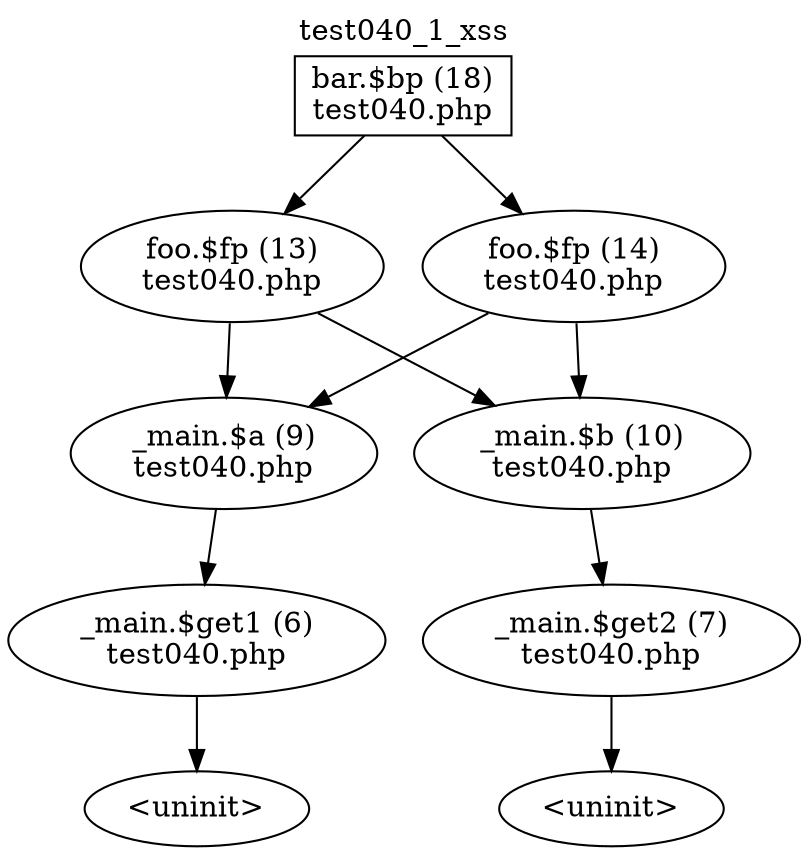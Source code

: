 digraph cfg {
  label="test040_1_xss";
  labelloc=t;
  n1 [shape=box, label="bar.$bp (18)\ntest040.php"];
  n2 [shape=ellipse, label="foo.$fp (13)\ntest040.php"];
  n3 [shape=ellipse, label="foo.$fp (14)\ntest040.php"];
  n4 [shape=ellipse, label="_main.$a (9)\ntest040.php"];
  n5 [shape=ellipse, label="_main.$b (10)\ntest040.php"];
  n6 [shape=ellipse, label="_main.$get1 (6)\ntest040.php"];
  n7 [shape=ellipse, label="_main.$get2 (7)\ntest040.php"];
  n8 [shape=ellipse, label="<uninit>"];
  n9 [shape=ellipse, label="<uninit>"];
  n1 -> n2;
  n1 -> n3;
  n2 -> n4;
  n2 -> n5;
  n3 -> n4;
  n3 -> n5;
  n4 -> n6;
  n5 -> n7;
  n6 -> n8;
  n7 -> n9;
}
